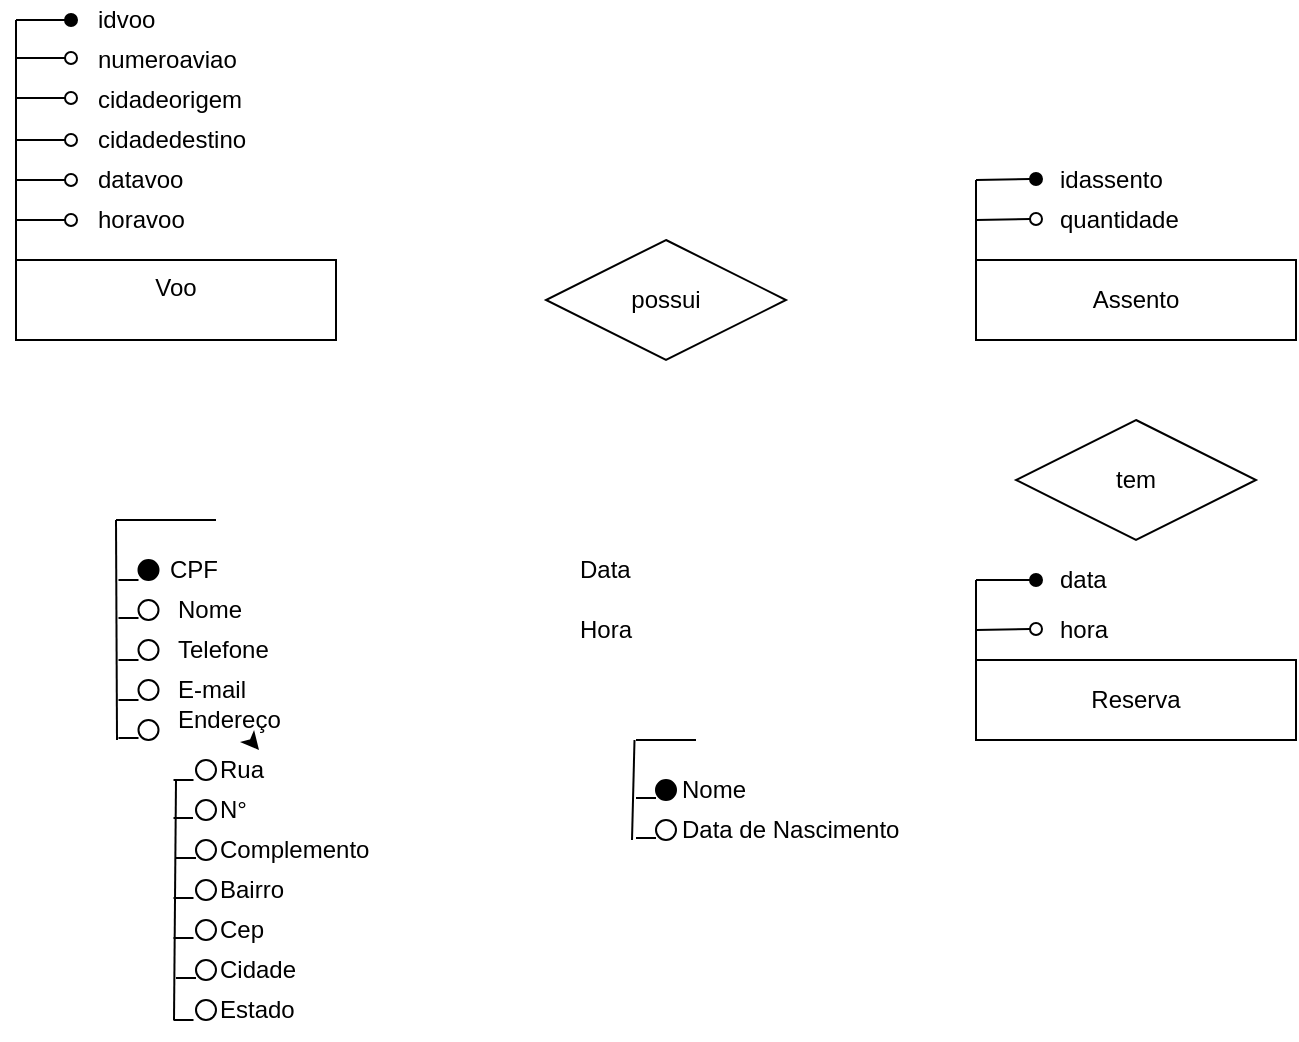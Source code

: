 <mxfile version="22.0.8" type="github">
  <diagram name="Página-1" id="AMQfe8YaLtZHtbzL9p5k">
    <mxGraphModel dx="880" dy="478" grid="1" gridSize="10" guides="1" tooltips="1" connect="1" arrows="1" fold="1" page="1" pageScale="1" pageWidth="827" pageHeight="1169" math="0" shadow="0">
      <root>
        <mxCell id="0" />
        <mxCell id="1" parent="0" />
        <mxCell id="GZzu5hSU8HV3tqt-TUfE-1" value="Voo" style="rounded=0;whiteSpace=wrap;html=1;verticalAlign=top;" parent="1" vertex="1">
          <mxGeometry x="40" y="160" width="160" height="40" as="geometry" />
        </mxCell>
        <mxCell id="GZzu5hSU8HV3tqt-TUfE-2" value="Assento" style="rounded=0;whiteSpace=wrap;html=1;" parent="1" vertex="1">
          <mxGeometry x="520" y="160" width="160" height="40" as="geometry" />
        </mxCell>
        <mxCell id="GZzu5hSU8HV3tqt-TUfE-10" value="CPF" style="text;html=1;strokeColor=none;fillColor=none;align=left;verticalAlign=middle;whiteSpace=wrap;rounded=0;" parent="1" vertex="1">
          <mxGeometry x="115" y="300" width="80" height="30" as="geometry" />
        </mxCell>
        <mxCell id="GZzu5hSU8HV3tqt-TUfE-30" value="&lt;font style=&quot;vertical-align: inherit;&quot;&gt;&lt;font style=&quot;vertical-align: inherit;&quot;&gt;&lt;font style=&quot;vertical-align: inherit;&quot;&gt;&lt;font style=&quot;vertical-align: inherit;&quot;&gt;&lt;font style=&quot;vertical-align: inherit;&quot;&gt;&lt;font style=&quot;vertical-align: inherit;&quot;&gt;idvoo&lt;/font&gt;&lt;/font&gt;&lt;/font&gt;&lt;/font&gt;&lt;/font&gt;&lt;/font&gt;" style="text;html=1;strokeColor=none;fillColor=none;align=left;verticalAlign=middle;whiteSpace=wrap;rounded=0;" parent="1" vertex="1">
          <mxGeometry x="78.75" y="30" width="40" height="20" as="geometry" />
        </mxCell>
        <mxCell id="GZzu5hSU8HV3tqt-TUfE-41" value="" style="ellipse;whiteSpace=wrap;html=1;aspect=fixed;fillColor=#000000;" parent="1" vertex="1">
          <mxGeometry x="101.25" y="310" width="10" height="10" as="geometry" />
        </mxCell>
        <mxCell id="GZzu5hSU8HV3tqt-TUfE-44" value="" style="ellipse;whiteSpace=wrap;html=1;aspect=fixed;" parent="1" vertex="1">
          <mxGeometry x="101.25" y="330" width="10" height="10" as="geometry" />
        </mxCell>
        <mxCell id="GZzu5hSU8HV3tqt-TUfE-45" value="" style="ellipse;whiteSpace=wrap;html=1;aspect=fixed;" parent="1" vertex="1">
          <mxGeometry x="101.25" y="350" width="10" height="10" as="geometry" />
        </mxCell>
        <mxCell id="GZzu5hSU8HV3tqt-TUfE-46" value="" style="ellipse;whiteSpace=wrap;html=1;aspect=fixed;" parent="1" vertex="1">
          <mxGeometry x="101.25" y="370" width="10" height="10" as="geometry" />
        </mxCell>
        <mxCell id="GZzu5hSU8HV3tqt-TUfE-47" value="Nome" style="text;html=1;strokeColor=none;fillColor=none;align=left;verticalAlign=middle;whiteSpace=wrap;rounded=0;" parent="1" vertex="1">
          <mxGeometry x="118.75" y="320" width="60" height="30" as="geometry" />
        </mxCell>
        <mxCell id="GZzu5hSU8HV3tqt-TUfE-48" value="E-mail" style="text;html=1;strokeColor=none;fillColor=none;align=left;verticalAlign=middle;whiteSpace=wrap;rounded=0;" parent="1" vertex="1">
          <mxGeometry x="118.75" y="360" width="60" height="30" as="geometry" />
        </mxCell>
        <mxCell id="GZzu5hSU8HV3tqt-TUfE-49" value="Telefone" style="text;html=1;strokeColor=none;fillColor=none;align=left;verticalAlign=middle;whiteSpace=wrap;rounded=0;" parent="1" vertex="1">
          <mxGeometry x="118.75" y="340" width="60" height="30" as="geometry" />
        </mxCell>
        <mxCell id="GZzu5hSU8HV3tqt-TUfE-53" value="" style="ellipse;whiteSpace=wrap;html=1;aspect=fixed;" parent="1" vertex="1">
          <mxGeometry x="101.25" y="390" width="10" height="10" as="geometry" />
        </mxCell>
        <mxCell id="GZzu5hSU8HV3tqt-TUfE-54" value="" style="ellipse;whiteSpace=wrap;html=1;aspect=fixed;" parent="1" vertex="1">
          <mxGeometry x="130" y="410" width="10" height="10" as="geometry" />
        </mxCell>
        <mxCell id="GZzu5hSU8HV3tqt-TUfE-57" value="Endereço" style="text;html=1;strokeColor=none;fillColor=none;align=left;verticalAlign=middle;whiteSpace=wrap;rounded=0;" parent="1" vertex="1">
          <mxGeometry x="118.75" y="375" width="60" height="30" as="geometry" />
        </mxCell>
        <mxCell id="GZzu5hSU8HV3tqt-TUfE-96" value="" style="edgeStyle=none;rounded=0;orthogonalLoop=1;jettySize=auto;html=1;" parent="1" source="GZzu5hSU8HV3tqt-TUfE-94" target="GZzu5hSU8HV3tqt-TUfE-57" edge="1">
          <mxGeometry relative="1" as="geometry" />
        </mxCell>
        <mxCell id="GZzu5hSU8HV3tqt-TUfE-94" value="Rua" style="text;html=1;strokeColor=none;fillColor=none;align=left;verticalAlign=middle;whiteSpace=wrap;rounded=0;" parent="1" vertex="1">
          <mxGeometry x="140" y="400" width="60" height="30" as="geometry" />
        </mxCell>
        <mxCell id="GZzu5hSU8HV3tqt-TUfE-97" value="N°" style="text;html=1;strokeColor=none;fillColor=none;align=left;verticalAlign=middle;whiteSpace=wrap;rounded=0;" parent="1" vertex="1">
          <mxGeometry x="140" y="420" width="60" height="30" as="geometry" />
        </mxCell>
        <mxCell id="GZzu5hSU8HV3tqt-TUfE-98" value="Complemento" style="text;html=1;strokeColor=none;fillColor=none;align=left;verticalAlign=middle;whiteSpace=wrap;rounded=0;" parent="1" vertex="1">
          <mxGeometry x="140" y="440" width="60" height="30" as="geometry" />
        </mxCell>
        <mxCell id="GZzu5hSU8HV3tqt-TUfE-99" value="Bairro" style="text;html=1;strokeColor=none;fillColor=none;align=left;verticalAlign=middle;whiteSpace=wrap;rounded=0;" parent="1" vertex="1">
          <mxGeometry x="140" y="460" width="60" height="30" as="geometry" />
        </mxCell>
        <mxCell id="GZzu5hSU8HV3tqt-TUfE-100" value="" style="ellipse;whiteSpace=wrap;html=1;aspect=fixed;" parent="1" vertex="1">
          <mxGeometry x="130" y="430" width="10" height="10" as="geometry" />
        </mxCell>
        <mxCell id="GZzu5hSU8HV3tqt-TUfE-101" value="" style="ellipse;whiteSpace=wrap;html=1;aspect=fixed;" parent="1" vertex="1">
          <mxGeometry x="130" y="450" width="10" height="10" as="geometry" />
        </mxCell>
        <mxCell id="GZzu5hSU8HV3tqt-TUfE-102" value="" style="ellipse;whiteSpace=wrap;html=1;aspect=fixed;" parent="1" vertex="1">
          <mxGeometry x="130" y="470" width="10" height="10" as="geometry" />
        </mxCell>
        <mxCell id="GZzu5hSU8HV3tqt-TUfE-105" value="Cep" style="text;html=1;strokeColor=none;fillColor=none;align=left;verticalAlign=middle;whiteSpace=wrap;rounded=0;" parent="1" vertex="1">
          <mxGeometry x="140" y="480" width="60" height="30" as="geometry" />
        </mxCell>
        <mxCell id="GZzu5hSU8HV3tqt-TUfE-106" value="Cidade" style="text;html=1;strokeColor=none;fillColor=none;align=left;verticalAlign=middle;whiteSpace=wrap;rounded=0;" parent="1" vertex="1">
          <mxGeometry x="140" y="500" width="60" height="30" as="geometry" />
        </mxCell>
        <mxCell id="GZzu5hSU8HV3tqt-TUfE-107" value="Estado" style="text;html=1;strokeColor=none;fillColor=none;align=left;verticalAlign=middle;whiteSpace=wrap;rounded=0;" parent="1" vertex="1">
          <mxGeometry x="140" y="520" width="60" height="30" as="geometry" />
        </mxCell>
        <mxCell id="GZzu5hSU8HV3tqt-TUfE-108" value="" style="ellipse;whiteSpace=wrap;html=1;aspect=fixed;" parent="1" vertex="1">
          <mxGeometry x="130" y="490" width="10" height="10" as="geometry" />
        </mxCell>
        <mxCell id="GZzu5hSU8HV3tqt-TUfE-109" value="" style="ellipse;whiteSpace=wrap;html=1;aspect=fixed;" parent="1" vertex="1">
          <mxGeometry x="130" y="510" width="10" height="10" as="geometry" />
        </mxCell>
        <mxCell id="GZzu5hSU8HV3tqt-TUfE-110" value="" style="ellipse;whiteSpace=wrap;html=1;aspect=fixed;" parent="1" vertex="1">
          <mxGeometry x="130" y="530" width="10" height="10" as="geometry" />
        </mxCell>
        <mxCell id="GZzu5hSU8HV3tqt-TUfE-111" value="" style="ellipse;whiteSpace=wrap;html=1;aspect=fixed;fillColor=#000000;" parent="1" vertex="1">
          <mxGeometry x="360" y="420" width="10" height="10" as="geometry" />
        </mxCell>
        <mxCell id="GZzu5hSU8HV3tqt-TUfE-112" value="" style="ellipse;whiteSpace=wrap;html=1;aspect=fixed;" parent="1" vertex="1">
          <mxGeometry x="360" y="440" width="10" height="10" as="geometry" />
        </mxCell>
        <mxCell id="GZzu5hSU8HV3tqt-TUfE-113" value="Data de Nascimento" style="text;html=1;strokeColor=none;fillColor=none;align=left;verticalAlign=middle;whiteSpace=wrap;rounded=0;" parent="1" vertex="1">
          <mxGeometry x="371.25" y="430" width="120" height="30" as="geometry" />
        </mxCell>
        <mxCell id="GZzu5hSU8HV3tqt-TUfE-114" value="Nome" style="text;html=1;strokeColor=none;fillColor=none;align=left;verticalAlign=middle;whiteSpace=wrap;rounded=0;" parent="1" vertex="1">
          <mxGeometry x="371.25" y="410" width="60" height="30" as="geometry" />
        </mxCell>
        <mxCell id="GZzu5hSU8HV3tqt-TUfE-133" value="Hora" style="text;html=1;strokeColor=none;fillColor=none;align=left;verticalAlign=middle;whiteSpace=wrap;rounded=0;" parent="1" vertex="1">
          <mxGeometry x="320" y="330" width="120" height="30" as="geometry" />
        </mxCell>
        <mxCell id="GZzu5hSU8HV3tqt-TUfE-134" value="Data" style="text;html=1;align=left;verticalAlign=middle;resizable=0;points=[];autosize=1;strokeColor=none;fillColor=none;" parent="1" vertex="1">
          <mxGeometry x="320" y="300" width="50" height="30" as="geometry" />
        </mxCell>
        <mxCell id="GZzu5hSU8HV3tqt-TUfE-158" value="" style="endArrow=none;html=1;rounded=0;" parent="1" edge="1">
          <mxGeometry width="50" height="50" relative="1" as="geometry">
            <mxPoint x="40" y="170" as="sourcePoint" />
            <mxPoint x="40" y="40" as="targetPoint" />
          </mxGeometry>
        </mxCell>
        <mxCell id="GZzu5hSU8HV3tqt-TUfE-169" value="" style="endArrow=none;html=1;rounded=0;" parent="1" edge="1">
          <mxGeometry width="50" height="50" relative="1" as="geometry">
            <mxPoint x="349.25" y="400" as="sourcePoint" />
            <mxPoint x="348" y="450" as="targetPoint" />
          </mxGeometry>
        </mxCell>
        <mxCell id="GZzu5hSU8HV3tqt-TUfE-179" value="" style="endArrow=none;html=1;rounded=0;" parent="1" edge="1">
          <mxGeometry width="50" height="50" relative="1" as="geometry">
            <mxPoint x="118.75" y="540" as="sourcePoint" />
            <mxPoint x="128.75" y="540" as="targetPoint" />
          </mxGeometry>
        </mxCell>
        <mxCell id="GZzu5hSU8HV3tqt-TUfE-180" value="" style="endArrow=none;html=1;rounded=0;" parent="1" edge="1">
          <mxGeometry width="50" height="50" relative="1" as="geometry">
            <mxPoint x="91.25" y="320" as="sourcePoint" />
            <mxPoint x="101.25" y="320" as="targetPoint" />
          </mxGeometry>
        </mxCell>
        <mxCell id="GZzu5hSU8HV3tqt-TUfE-181" value="" style="endArrow=none;html=1;rounded=0;" parent="1" edge="1">
          <mxGeometry width="50" height="50" relative="1" as="geometry">
            <mxPoint x="350" y="449" as="sourcePoint" />
            <mxPoint x="360" y="449" as="targetPoint" />
          </mxGeometry>
        </mxCell>
        <mxCell id="GZzu5hSU8HV3tqt-TUfE-182" value="" style="endArrow=none;html=1;rounded=0;" parent="1" edge="1">
          <mxGeometry width="50" height="50" relative="1" as="geometry">
            <mxPoint x="350" y="429" as="sourcePoint" />
            <mxPoint x="360" y="429" as="targetPoint" />
          </mxGeometry>
        </mxCell>
        <mxCell id="GZzu5hSU8HV3tqt-TUfE-183" value="" style="endArrow=none;html=1;rounded=0;" parent="1" edge="1">
          <mxGeometry width="50" height="50" relative="1" as="geometry">
            <mxPoint x="120" y="519" as="sourcePoint" />
            <mxPoint x="130" y="519" as="targetPoint" />
          </mxGeometry>
        </mxCell>
        <mxCell id="GZzu5hSU8HV3tqt-TUfE-184" value="" style="endArrow=none;html=1;rounded=0;" parent="1" edge="1">
          <mxGeometry width="50" height="50" relative="1" as="geometry">
            <mxPoint x="118.75" y="499" as="sourcePoint" />
            <mxPoint x="128.75" y="499" as="targetPoint" />
          </mxGeometry>
        </mxCell>
        <mxCell id="GZzu5hSU8HV3tqt-TUfE-185" value="" style="endArrow=none;html=1;rounded=0;" parent="1" edge="1">
          <mxGeometry width="50" height="50" relative="1" as="geometry">
            <mxPoint x="91.25" y="380" as="sourcePoint" />
            <mxPoint x="101.25" y="380" as="targetPoint" />
          </mxGeometry>
        </mxCell>
        <mxCell id="GZzu5hSU8HV3tqt-TUfE-186" value="" style="endArrow=none;html=1;rounded=0;" parent="1" edge="1">
          <mxGeometry width="50" height="50" relative="1" as="geometry">
            <mxPoint x="91.25" y="399" as="sourcePoint" />
            <mxPoint x="101.25" y="399" as="targetPoint" />
          </mxGeometry>
        </mxCell>
        <mxCell id="GZzu5hSU8HV3tqt-TUfE-187" value="" style="endArrow=none;html=1;rounded=0;" parent="1" edge="1">
          <mxGeometry width="50" height="50" relative="1" as="geometry">
            <mxPoint x="91.25" y="360" as="sourcePoint" />
            <mxPoint x="101.25" y="360" as="targetPoint" />
          </mxGeometry>
        </mxCell>
        <mxCell id="GZzu5hSU8HV3tqt-TUfE-188" value="" style="endArrow=none;html=1;rounded=0;" parent="1" edge="1">
          <mxGeometry width="50" height="50" relative="1" as="geometry">
            <mxPoint x="91.25" y="339" as="sourcePoint" />
            <mxPoint x="101.25" y="339" as="targetPoint" />
          </mxGeometry>
        </mxCell>
        <mxCell id="GZzu5hSU8HV3tqt-TUfE-189" value="" style="endArrow=none;html=1;rounded=0;" parent="1" edge="1">
          <mxGeometry width="50" height="50" relative="1" as="geometry">
            <mxPoint x="118.75" y="479" as="sourcePoint" />
            <mxPoint x="128.75" y="479" as="targetPoint" />
          </mxGeometry>
        </mxCell>
        <mxCell id="GZzu5hSU8HV3tqt-TUfE-190" value="" style="endArrow=none;html=1;rounded=0;" parent="1" edge="1">
          <mxGeometry width="50" height="50" relative="1" as="geometry">
            <mxPoint x="120" y="459" as="sourcePoint" />
            <mxPoint x="130" y="459" as="targetPoint" />
          </mxGeometry>
        </mxCell>
        <mxCell id="GZzu5hSU8HV3tqt-TUfE-191" value="" style="endArrow=none;html=1;rounded=0;" parent="1" edge="1">
          <mxGeometry width="50" height="50" relative="1" as="geometry">
            <mxPoint x="118.75" y="439" as="sourcePoint" />
            <mxPoint x="128.5" y="439" as="targetPoint" />
          </mxGeometry>
        </mxCell>
        <mxCell id="GZzu5hSU8HV3tqt-TUfE-192" value="" style="endArrow=none;html=1;rounded=0;" parent="1" edge="1">
          <mxGeometry width="50" height="50" relative="1" as="geometry">
            <mxPoint x="118.75" y="420" as="sourcePoint" />
            <mxPoint x="128.75" y="420" as="targetPoint" />
          </mxGeometry>
        </mxCell>
        <mxCell id="GZzu5hSU8HV3tqt-TUfE-193" value="" style="endArrow=none;html=1;rounded=0;" parent="1" edge="1">
          <mxGeometry width="50" height="50" relative="1" as="geometry">
            <mxPoint x="90" y="290" as="sourcePoint" />
            <mxPoint x="90.5" y="400" as="targetPoint" />
          </mxGeometry>
        </mxCell>
        <mxCell id="GZzu5hSU8HV3tqt-TUfE-195" value="" style="endArrow=none;html=1;rounded=0;" parent="1" edge="1">
          <mxGeometry width="50" height="50" relative="1" as="geometry">
            <mxPoint x="90" y="290" as="sourcePoint" />
            <mxPoint x="140" y="290" as="targetPoint" />
            <Array as="points">
              <mxPoint x="100" y="290" />
            </Array>
          </mxGeometry>
        </mxCell>
        <mxCell id="GZzu5hSU8HV3tqt-TUfE-197" value="" style="endArrow=none;html=1;rounded=0;" parent="1" edge="1">
          <mxGeometry width="50" height="50" relative="1" as="geometry">
            <mxPoint x="520" y="120" as="sourcePoint" />
            <mxPoint x="520" y="160" as="targetPoint" />
          </mxGeometry>
        </mxCell>
        <mxCell id="GZzu5hSU8HV3tqt-TUfE-198" value="" style="endArrow=none;html=1;rounded=0;" parent="1" edge="1">
          <mxGeometry width="50" height="50" relative="1" as="geometry">
            <mxPoint x="380" y="400" as="sourcePoint" />
            <mxPoint x="350" y="400" as="targetPoint" />
          </mxGeometry>
        </mxCell>
        <mxCell id="GZzu5hSU8HV3tqt-TUfE-201" value="" style="endArrow=none;html=1;rounded=0;" parent="1" edge="1">
          <mxGeometry width="50" height="50" relative="1" as="geometry">
            <mxPoint x="520" y="320" as="sourcePoint" />
            <mxPoint x="520" y="360" as="targetPoint" />
          </mxGeometry>
        </mxCell>
        <mxCell id="GZzu5hSU8HV3tqt-TUfE-202" value="" style="endArrow=none;html=1;rounded=0;" parent="1" edge="1">
          <mxGeometry width="50" height="50" relative="1" as="geometry">
            <mxPoint x="120" y="420" as="sourcePoint" />
            <mxPoint x="119" y="540" as="targetPoint" />
          </mxGeometry>
        </mxCell>
        <mxCell id="tDjwhSIKy4RPYenTUT4g-1" value="" style="endArrow=oval;html=1;rounded=0;endFill=1;" edge="1" parent="1">
          <mxGeometry width="50" height="50" relative="1" as="geometry">
            <mxPoint x="40" y="40" as="sourcePoint" />
            <mxPoint x="67.5" y="40" as="targetPoint" />
          </mxGeometry>
        </mxCell>
        <mxCell id="tDjwhSIKy4RPYenTUT4g-2" value="" style="endArrow=oval;html=1;rounded=0;endFill=0;" edge="1" parent="1">
          <mxGeometry width="50" height="50" relative="1" as="geometry">
            <mxPoint x="40" y="59" as="sourcePoint" />
            <mxPoint x="67.5" y="59" as="targetPoint" />
          </mxGeometry>
        </mxCell>
        <mxCell id="tDjwhSIKy4RPYenTUT4g-3" value="" style="endArrow=oval;html=1;rounded=0;endFill=0;" edge="1" parent="1">
          <mxGeometry width="50" height="50" relative="1" as="geometry">
            <mxPoint x="40" y="79" as="sourcePoint" />
            <mxPoint x="67.5" y="79" as="targetPoint" />
          </mxGeometry>
        </mxCell>
        <mxCell id="tDjwhSIKy4RPYenTUT4g-4" value="" style="endArrow=oval;html=1;rounded=0;endFill=0;" edge="1" parent="1">
          <mxGeometry width="50" height="50" relative="1" as="geometry">
            <mxPoint x="40" y="100" as="sourcePoint" />
            <mxPoint x="67.5" y="100" as="targetPoint" />
          </mxGeometry>
        </mxCell>
        <mxCell id="tDjwhSIKy4RPYenTUT4g-5" value="" style="endArrow=oval;html=1;rounded=0;endFill=0;" edge="1" parent="1">
          <mxGeometry width="50" height="50" relative="1" as="geometry">
            <mxPoint x="40" y="120" as="sourcePoint" />
            <mxPoint x="67.5" y="120" as="targetPoint" />
          </mxGeometry>
        </mxCell>
        <mxCell id="tDjwhSIKy4RPYenTUT4g-6" value="&lt;font style=&quot;vertical-align: inherit;&quot;&gt;&lt;font style=&quot;vertical-align: inherit;&quot;&gt;&lt;font style=&quot;vertical-align: inherit;&quot;&gt;&lt;font style=&quot;vertical-align: inherit;&quot;&gt;numeroaviao&lt;/font&gt;&lt;/font&gt;&lt;/font&gt;&lt;/font&gt;" style="text;html=1;strokeColor=none;fillColor=none;align=left;verticalAlign=middle;whiteSpace=wrap;rounded=0;" vertex="1" parent="1">
          <mxGeometry x="78.75" y="50" width="40" height="20" as="geometry" />
        </mxCell>
        <mxCell id="tDjwhSIKy4RPYenTUT4g-7" value="&lt;font style=&quot;vertical-align: inherit;&quot;&gt;&lt;font style=&quot;vertical-align: inherit;&quot;&gt;&lt;font style=&quot;vertical-align: inherit;&quot;&gt;&lt;font style=&quot;vertical-align: inherit;&quot;&gt;cidadeorigem&lt;/font&gt;&lt;/font&gt;&lt;/font&gt;&lt;/font&gt;" style="text;html=1;strokeColor=none;fillColor=none;align=left;verticalAlign=middle;whiteSpace=wrap;rounded=0;" vertex="1" parent="1">
          <mxGeometry x="78.75" y="70" width="40" height="20" as="geometry" />
        </mxCell>
        <mxCell id="tDjwhSIKy4RPYenTUT4g-8" value="&lt;font style=&quot;vertical-align: inherit;&quot;&gt;&lt;font style=&quot;vertical-align: inherit;&quot;&gt;&lt;font style=&quot;vertical-align: inherit;&quot;&gt;&lt;font style=&quot;vertical-align: inherit;&quot;&gt;cidadedestino&lt;/font&gt;&lt;/font&gt;&lt;/font&gt;&lt;/font&gt;" style="text;html=1;strokeColor=none;fillColor=none;align=left;verticalAlign=middle;whiteSpace=wrap;rounded=0;" vertex="1" parent="1">
          <mxGeometry x="78.75" y="90" width="40" height="20" as="geometry" />
        </mxCell>
        <mxCell id="tDjwhSIKy4RPYenTUT4g-9" value="&lt;font style=&quot;vertical-align: inherit;&quot;&gt;&lt;font style=&quot;vertical-align: inherit;&quot;&gt;&lt;font style=&quot;vertical-align: inherit;&quot;&gt;&lt;font style=&quot;vertical-align: inherit;&quot;&gt;datavoo&lt;/font&gt;&lt;/font&gt;&lt;/font&gt;&lt;/font&gt;" style="text;html=1;strokeColor=none;fillColor=none;align=left;verticalAlign=middle;whiteSpace=wrap;rounded=0;" vertex="1" parent="1">
          <mxGeometry x="78.75" y="110" width="40" height="20" as="geometry" />
        </mxCell>
        <mxCell id="tDjwhSIKy4RPYenTUT4g-10" value="" style="endArrow=oval;html=1;rounded=0;endFill=0;" edge="1" parent="1">
          <mxGeometry width="50" height="50" relative="1" as="geometry">
            <mxPoint x="40" y="140" as="sourcePoint" />
            <mxPoint x="67.5" y="140" as="targetPoint" />
          </mxGeometry>
        </mxCell>
        <mxCell id="tDjwhSIKy4RPYenTUT4g-11" value="&lt;font style=&quot;vertical-align: inherit;&quot;&gt;&lt;font style=&quot;vertical-align: inherit;&quot;&gt;&lt;font style=&quot;vertical-align: inherit;&quot;&gt;&lt;font style=&quot;vertical-align: inherit;&quot;&gt;&lt;font style=&quot;vertical-align: inherit;&quot;&gt;&lt;font style=&quot;vertical-align: inherit;&quot;&gt;horavoo&lt;/font&gt;&lt;/font&gt;&lt;/font&gt;&lt;/font&gt;&lt;/font&gt;&lt;/font&gt;" style="text;html=1;strokeColor=none;fillColor=none;align=left;verticalAlign=middle;whiteSpace=wrap;rounded=0;" vertex="1" parent="1">
          <mxGeometry x="78.75" y="130" width="40" height="20" as="geometry" />
        </mxCell>
        <mxCell id="tDjwhSIKy4RPYenTUT4g-12" value="" style="endArrow=oval;html=1;rounded=0;endFill=1;" edge="1" parent="1">
          <mxGeometry width="50" height="50" relative="1" as="geometry">
            <mxPoint x="520" y="120" as="sourcePoint" />
            <mxPoint x="550" y="119.5" as="targetPoint" />
          </mxGeometry>
        </mxCell>
        <mxCell id="tDjwhSIKy4RPYenTUT4g-13" value="" style="endArrow=oval;html=1;rounded=0;endFill=0;" edge="1" parent="1">
          <mxGeometry width="50" height="50" relative="1" as="geometry">
            <mxPoint x="520" y="140" as="sourcePoint" />
            <mxPoint x="550" y="139.5" as="targetPoint" />
          </mxGeometry>
        </mxCell>
        <mxCell id="tDjwhSIKy4RPYenTUT4g-14" value="&lt;font style=&quot;vertical-align: inherit;&quot;&gt;&lt;font style=&quot;vertical-align: inherit;&quot;&gt;&lt;font style=&quot;vertical-align: inherit;&quot;&gt;&lt;font style=&quot;vertical-align: inherit;&quot;&gt;&lt;font style=&quot;vertical-align: inherit;&quot;&gt;&lt;font style=&quot;vertical-align: inherit;&quot;&gt;&lt;font style=&quot;vertical-align: inherit;&quot;&gt;&lt;font style=&quot;vertical-align: inherit;&quot;&gt;idassento&lt;/font&gt;&lt;/font&gt;&lt;/font&gt;&lt;/font&gt;&lt;/font&gt;&lt;/font&gt;&lt;/font&gt;&lt;/font&gt;" style="text;html=1;strokeColor=none;fillColor=none;align=left;verticalAlign=middle;whiteSpace=wrap;rounded=0;" vertex="1" parent="1">
          <mxGeometry x="560" y="110" width="40" height="20" as="geometry" />
        </mxCell>
        <mxCell id="tDjwhSIKy4RPYenTUT4g-15" value="&lt;font style=&quot;vertical-align: inherit;&quot;&gt;&lt;font style=&quot;vertical-align: inherit;&quot;&gt;&lt;font style=&quot;vertical-align: inherit;&quot;&gt;&lt;font style=&quot;vertical-align: inherit;&quot;&gt;&lt;font style=&quot;vertical-align: inherit;&quot;&gt;&lt;font style=&quot;vertical-align: inherit;&quot;&gt;&lt;font style=&quot;vertical-align: inherit;&quot;&gt;&lt;font style=&quot;vertical-align: inherit;&quot;&gt;&lt;font style=&quot;vertical-align: inherit;&quot;&gt;&lt;font style=&quot;vertical-align: inherit;&quot;&gt;quantidade&lt;/font&gt;&lt;/font&gt;&lt;/font&gt;&lt;/font&gt;&lt;/font&gt;&lt;/font&gt;&lt;/font&gt;&lt;/font&gt;&lt;/font&gt;&lt;/font&gt;" style="text;html=1;strokeColor=none;fillColor=none;align=left;verticalAlign=middle;whiteSpace=wrap;rounded=0;" vertex="1" parent="1">
          <mxGeometry x="560" y="130" width="40" height="20" as="geometry" />
        </mxCell>
        <mxCell id="tDjwhSIKy4RPYenTUT4g-16" value="&lt;font style=&quot;vertical-align: inherit;&quot;&gt;&lt;font style=&quot;vertical-align: inherit;&quot;&gt;possui&lt;/font&gt;&lt;/font&gt;" style="shape=rhombus;perimeter=rhombusPerimeter;whiteSpace=wrap;html=1;align=center;" vertex="1" parent="1">
          <mxGeometry x="305" y="150" width="120" height="60" as="geometry" />
        </mxCell>
        <mxCell id="tDjwhSIKy4RPYenTUT4g-17" value="&lt;font style=&quot;vertical-align: inherit;&quot;&gt;&lt;font style=&quot;vertical-align: inherit;&quot;&gt;Reserva&lt;/font&gt;&lt;/font&gt;" style="rounded=0;whiteSpace=wrap;html=1;" vertex="1" parent="1">
          <mxGeometry x="520" y="360" width="160" height="40" as="geometry" />
        </mxCell>
        <mxCell id="tDjwhSIKy4RPYenTUT4g-18" value="" style="endArrow=oval;html=1;rounded=0;endFill=1;" edge="1" parent="1">
          <mxGeometry width="50" height="50" relative="1" as="geometry">
            <mxPoint x="520" y="320" as="sourcePoint" />
            <mxPoint x="550" y="320" as="targetPoint" />
          </mxGeometry>
        </mxCell>
        <mxCell id="tDjwhSIKy4RPYenTUT4g-19" value="" style="endArrow=oval;html=1;rounded=0;endFill=0;" edge="1" parent="1">
          <mxGeometry width="50" height="50" relative="1" as="geometry">
            <mxPoint x="520" y="345" as="sourcePoint" />
            <mxPoint x="550" y="344.5" as="targetPoint" />
          </mxGeometry>
        </mxCell>
        <mxCell id="tDjwhSIKy4RPYenTUT4g-20" value="&lt;font style=&quot;vertical-align: inherit;&quot;&gt;&lt;font style=&quot;vertical-align: inherit;&quot;&gt;&lt;font style=&quot;vertical-align: inherit;&quot;&gt;&lt;font style=&quot;vertical-align: inherit;&quot;&gt;&lt;font style=&quot;vertical-align: inherit;&quot;&gt;&lt;font style=&quot;vertical-align: inherit;&quot;&gt;&lt;font style=&quot;vertical-align: inherit;&quot;&gt;&lt;font style=&quot;vertical-align: inherit;&quot;&gt;&lt;font style=&quot;vertical-align: inherit;&quot;&gt;&lt;font style=&quot;vertical-align: inherit;&quot;&gt;data&lt;/font&gt;&lt;/font&gt;&lt;/font&gt;&lt;/font&gt;&lt;/font&gt;&lt;/font&gt;&lt;/font&gt;&lt;/font&gt;&lt;/font&gt;&lt;/font&gt;" style="text;html=1;strokeColor=none;fillColor=none;align=left;verticalAlign=middle;whiteSpace=wrap;rounded=0;" vertex="1" parent="1">
          <mxGeometry x="560" y="310" width="40" height="20" as="geometry" />
        </mxCell>
        <mxCell id="tDjwhSIKy4RPYenTUT4g-21" value="&lt;font style=&quot;vertical-align: inherit;&quot;&gt;&lt;font style=&quot;vertical-align: inherit;&quot;&gt;&lt;font style=&quot;vertical-align: inherit;&quot;&gt;&lt;font style=&quot;vertical-align: inherit;&quot;&gt;&lt;font style=&quot;vertical-align: inherit;&quot;&gt;&lt;font style=&quot;vertical-align: inherit;&quot;&gt;&lt;font style=&quot;vertical-align: inherit;&quot;&gt;&lt;font style=&quot;vertical-align: inherit;&quot;&gt;&lt;font style=&quot;vertical-align: inherit;&quot;&gt;&lt;font style=&quot;vertical-align: inherit;&quot;&gt;hora&lt;/font&gt;&lt;/font&gt;&lt;/font&gt;&lt;/font&gt;&lt;/font&gt;&lt;/font&gt;&lt;/font&gt;&lt;/font&gt;&lt;/font&gt;&lt;/font&gt;" style="text;html=1;strokeColor=none;fillColor=none;align=left;verticalAlign=middle;whiteSpace=wrap;rounded=0;" vertex="1" parent="1">
          <mxGeometry x="560" y="335" width="40" height="20" as="geometry" />
        </mxCell>
        <mxCell id="tDjwhSIKy4RPYenTUT4g-22" value="&lt;font style=&quot;vertical-align: inherit;&quot;&gt;&lt;font style=&quot;vertical-align: inherit;&quot;&gt;tem&lt;/font&gt;&lt;/font&gt;" style="shape=rhombus;perimeter=rhombusPerimeter;whiteSpace=wrap;html=1;align=center;" vertex="1" parent="1">
          <mxGeometry x="540" y="240" width="120" height="60" as="geometry" />
        </mxCell>
      </root>
    </mxGraphModel>
  </diagram>
</mxfile>
